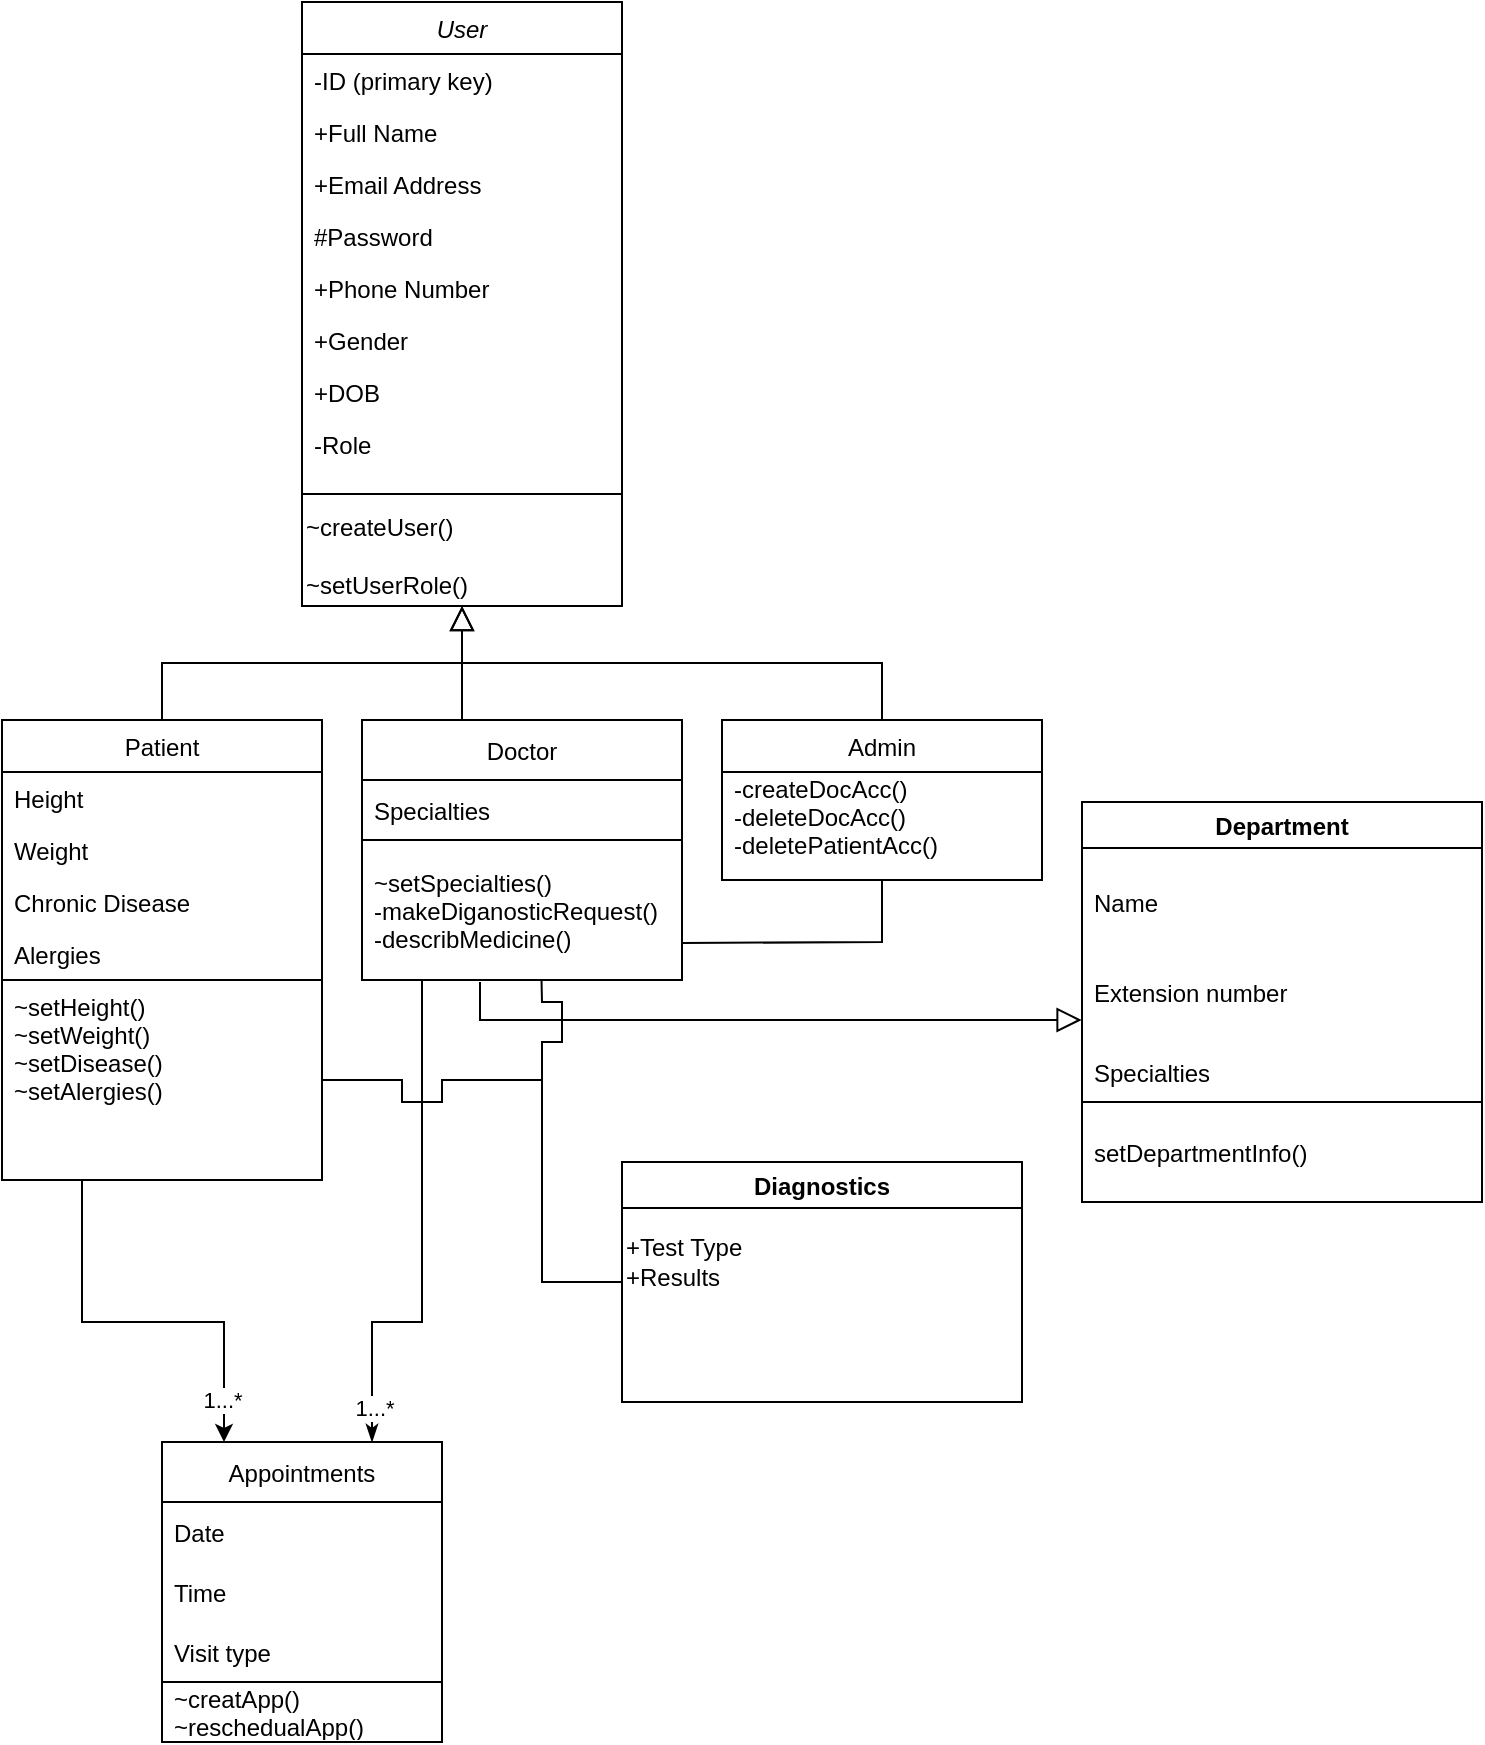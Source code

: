 <mxfile version="16.4.3" type="github">
  <diagram id="C5RBs43oDa-KdzZeNtuy" name="Page-1">
    <mxGraphModel dx="1778" dy="940" grid="1" gridSize="10" guides="1" tooltips="1" connect="1" arrows="1" fold="1" page="1" pageScale="1" pageWidth="827" pageHeight="1169" math="0" shadow="0">
      <root>
        <mxCell id="WIyWlLk6GJQsqaUBKTNV-0" />
        <mxCell id="WIyWlLk6GJQsqaUBKTNV-1" parent="WIyWlLk6GJQsqaUBKTNV-0" />
        <mxCell id="cX1mAR_dxZRou68OIrHQ-9" style="edgeStyle=orthogonalEdgeStyle;rounded=0;orthogonalLoop=1;jettySize=auto;html=1;endArrow=none;endFill=0;" edge="1" parent="WIyWlLk6GJQsqaUBKTNV-1" source="cX1mAR_dxZRou68OIrHQ-5">
          <mxGeometry relative="1" as="geometry">
            <mxPoint x="240" y="330" as="targetPoint" />
            <Array as="points">
              <mxPoint x="240" y="350" />
              <mxPoint x="240" y="350" />
            </Array>
          </mxGeometry>
        </mxCell>
        <mxCell id="zkfFHV4jXpPFQw0GAbJ--16" value="" style="endArrow=block;endSize=10;endFill=0;shadow=0;strokeWidth=1;rounded=0;edgeStyle=elbowEdgeStyle;elbow=vertical;" parent="WIyWlLk6GJQsqaUBKTNV-1" source="zkfFHV4jXpPFQw0GAbJ--13" target="zkfFHV4jXpPFQw0GAbJ--0" edge="1">
          <mxGeometry width="160" relative="1" as="geometry">
            <mxPoint x="210" y="373" as="sourcePoint" />
            <mxPoint x="310" y="271" as="targetPoint" />
          </mxGeometry>
        </mxCell>
        <mxCell id="zkfFHV4jXpPFQw0GAbJ--0" value="User" style="swimlane;fontStyle=2;align=center;verticalAlign=top;childLayout=stackLayout;horizontal=1;startSize=26;horizontalStack=0;resizeParent=1;resizeLast=0;collapsible=1;marginBottom=0;rounded=0;shadow=0;strokeWidth=1;" parent="WIyWlLk6GJQsqaUBKTNV-1" vertex="1">
          <mxGeometry x="160" y="10" width="160" height="302" as="geometry">
            <mxRectangle x="230" y="140" width="160" height="26" as="alternateBounds" />
          </mxGeometry>
        </mxCell>
        <mxCell id="zkfFHV4jXpPFQw0GAbJ--1" value="-ID (primary key)" style="text;align=left;verticalAlign=top;spacingLeft=4;spacingRight=4;overflow=hidden;rotatable=0;points=[[0,0.5],[1,0.5]];portConstraint=eastwest;" parent="zkfFHV4jXpPFQw0GAbJ--0" vertex="1">
          <mxGeometry y="26" width="160" height="26" as="geometry" />
        </mxCell>
        <mxCell id="zkfFHV4jXpPFQw0GAbJ--2" value="+Full Name" style="text;align=left;verticalAlign=top;spacingLeft=4;spacingRight=4;overflow=hidden;rotatable=0;points=[[0,0.5],[1,0.5]];portConstraint=eastwest;rounded=0;shadow=0;html=0;" parent="zkfFHV4jXpPFQw0GAbJ--0" vertex="1">
          <mxGeometry y="52" width="160" height="26" as="geometry" />
        </mxCell>
        <mxCell id="zkfFHV4jXpPFQw0GAbJ--3" value="+Email Address" style="text;align=left;verticalAlign=top;spacingLeft=4;spacingRight=4;overflow=hidden;rotatable=0;points=[[0,0.5],[1,0.5]];portConstraint=eastwest;rounded=0;shadow=0;html=0;" parent="zkfFHV4jXpPFQw0GAbJ--0" vertex="1">
          <mxGeometry y="78" width="160" height="26" as="geometry" />
        </mxCell>
        <mxCell id="cX1mAR_dxZRou68OIrHQ-1" value="#Password" style="text;align=left;verticalAlign=top;spacingLeft=4;spacingRight=4;overflow=hidden;rotatable=0;points=[[0,0.5],[1,0.5]];portConstraint=eastwest;rounded=0;shadow=0;html=0;" vertex="1" parent="zkfFHV4jXpPFQw0GAbJ--0">
          <mxGeometry y="104" width="160" height="26" as="geometry" />
        </mxCell>
        <mxCell id="cX1mAR_dxZRou68OIrHQ-2" value="+Phone Number" style="text;align=left;verticalAlign=top;spacingLeft=4;spacingRight=4;overflow=hidden;rotatable=0;points=[[0,0.5],[1,0.5]];portConstraint=eastwest;rounded=0;shadow=0;html=0;" vertex="1" parent="zkfFHV4jXpPFQw0GAbJ--0">
          <mxGeometry y="130" width="160" height="26" as="geometry" />
        </mxCell>
        <mxCell id="cX1mAR_dxZRou68OIrHQ-3" value="+Gender" style="text;align=left;verticalAlign=top;spacingLeft=4;spacingRight=4;overflow=hidden;rotatable=0;points=[[0,0.5],[1,0.5]];portConstraint=eastwest;rounded=0;shadow=0;html=0;" vertex="1" parent="zkfFHV4jXpPFQw0GAbJ--0">
          <mxGeometry y="156" width="160" height="26" as="geometry" />
        </mxCell>
        <mxCell id="cX1mAR_dxZRou68OIrHQ-10" value="+DOB" style="text;align=left;verticalAlign=top;spacingLeft=4;spacingRight=4;overflow=hidden;rotatable=0;points=[[0,0.5],[1,0.5]];portConstraint=eastwest;rounded=0;shadow=0;html=0;" vertex="1" parent="zkfFHV4jXpPFQw0GAbJ--0">
          <mxGeometry y="182" width="160" height="26" as="geometry" />
        </mxCell>
        <mxCell id="zkfFHV4jXpPFQw0GAbJ--5" value="-Role" style="text;align=left;verticalAlign=top;spacingLeft=4;spacingRight=4;overflow=hidden;rotatable=0;points=[[0,0.5],[1,0.5]];portConstraint=eastwest;" parent="zkfFHV4jXpPFQw0GAbJ--0" vertex="1">
          <mxGeometry y="208" width="160" height="32" as="geometry" />
        </mxCell>
        <mxCell id="zkfFHV4jXpPFQw0GAbJ--4" value="" style="line;html=1;strokeWidth=1;align=left;verticalAlign=middle;spacingTop=-1;spacingLeft=3;spacingRight=3;rotatable=0;labelPosition=right;points=[];portConstraint=eastwest;" parent="zkfFHV4jXpPFQw0GAbJ--0" vertex="1">
          <mxGeometry y="240" width="160" height="12" as="geometry" />
        </mxCell>
        <mxCell id="cX1mAR_dxZRou68OIrHQ-30" value="&lt;div&gt;~createUser()&lt;/div&gt;&lt;div&gt;&lt;br&gt;&lt;/div&gt;&lt;div&gt;~setUserRole()&lt;br&gt;&lt;/div&gt;" style="text;html=1;align=left;verticalAlign=middle;resizable=0;points=[];autosize=1;strokeColor=none;fillColor=none;" vertex="1" parent="zkfFHV4jXpPFQw0GAbJ--0">
          <mxGeometry y="252" width="160" height="50" as="geometry" />
        </mxCell>
        <mxCell id="cX1mAR_dxZRou68OIrHQ-25" style="edgeStyle=orthogonalEdgeStyle;rounded=0;orthogonalLoop=1;jettySize=auto;html=1;entryX=0.222;entryY=0.004;entryDx=0;entryDy=0;endArrow=classic;endFill=1;startSize=6;entryPerimeter=0;" edge="1" parent="WIyWlLk6GJQsqaUBKTNV-1" source="zkfFHV4jXpPFQw0GAbJ--6" target="cX1mAR_dxZRou68OIrHQ-21">
          <mxGeometry relative="1" as="geometry">
            <Array as="points">
              <mxPoint x="50" y="670" />
              <mxPoint x="121" y="670" />
              <mxPoint x="121" y="730" />
              <mxPoint x="121" y="730" />
            </Array>
          </mxGeometry>
        </mxCell>
        <mxCell id="cX1mAR_dxZRou68OIrHQ-39" value="1...*" style="edgeLabel;html=1;align=center;verticalAlign=middle;resizable=0;points=[];" vertex="1" connectable="0" parent="cX1mAR_dxZRou68OIrHQ-25">
          <mxGeometry x="0.784" y="-1" relative="1" as="geometry">
            <mxPoint as="offset" />
          </mxGeometry>
        </mxCell>
        <mxCell id="zkfFHV4jXpPFQw0GAbJ--6" value="Patient" style="swimlane;fontStyle=0;align=center;verticalAlign=top;childLayout=stackLayout;horizontal=1;startSize=26;horizontalStack=0;resizeParent=1;resizeLast=0;collapsible=1;marginBottom=0;rounded=0;shadow=0;strokeWidth=1;" parent="WIyWlLk6GJQsqaUBKTNV-1" vertex="1">
          <mxGeometry x="10" y="369" width="160" height="230" as="geometry">
            <mxRectangle x="130" y="380" width="160" height="26" as="alternateBounds" />
          </mxGeometry>
        </mxCell>
        <mxCell id="zkfFHV4jXpPFQw0GAbJ--7" value="Height" style="text;align=left;verticalAlign=top;spacingLeft=4;spacingRight=4;overflow=hidden;rotatable=0;points=[[0,0.5],[1,0.5]];portConstraint=eastwest;" parent="zkfFHV4jXpPFQw0GAbJ--6" vertex="1">
          <mxGeometry y="26" width="160" height="26" as="geometry" />
        </mxCell>
        <mxCell id="cX1mAR_dxZRou68OIrHQ-11" value="Weight" style="text;align=left;verticalAlign=top;spacingLeft=4;spacingRight=4;overflow=hidden;rotatable=0;points=[[0,0.5],[1,0.5]];portConstraint=eastwest;" vertex="1" parent="zkfFHV4jXpPFQw0GAbJ--6">
          <mxGeometry y="52" width="160" height="26" as="geometry" />
        </mxCell>
        <mxCell id="zkfFHV4jXpPFQw0GAbJ--8" value="Chronic Disease" style="text;align=left;verticalAlign=top;spacingLeft=4;spacingRight=4;overflow=hidden;rotatable=0;points=[[0,0.5],[1,0.5]];portConstraint=eastwest;rounded=0;shadow=0;html=0;" parent="zkfFHV4jXpPFQw0GAbJ--6" vertex="1">
          <mxGeometry y="78" width="160" height="26" as="geometry" />
        </mxCell>
        <mxCell id="cX1mAR_dxZRou68OIrHQ-12" value="Alergies" style="text;align=left;verticalAlign=top;spacingLeft=4;spacingRight=4;overflow=hidden;rotatable=0;points=[[0,0.5],[1,0.5]];portConstraint=eastwest;rounded=0;shadow=0;html=0;" vertex="1" parent="zkfFHV4jXpPFQw0GAbJ--6">
          <mxGeometry y="104" width="160" height="26" as="geometry" />
        </mxCell>
        <mxCell id="cX1mAR_dxZRou68OIrHQ-31" value="~setHeight()&#xa;~setWeight()&#xa;~setDisease()&#xa;~setAlergies()&#xa;" style="text;align=left;verticalAlign=top;spacingLeft=4;spacingRight=4;overflow=hidden;rotatable=0;points=[[0,0.5],[1,0.5]];portConstraint=eastwest;rounded=0;shadow=0;html=0;strokeColor=default;" vertex="1" parent="zkfFHV4jXpPFQw0GAbJ--6">
          <mxGeometry y="130" width="160" height="100" as="geometry" />
        </mxCell>
        <mxCell id="zkfFHV4jXpPFQw0GAbJ--13" value="Admin" style="swimlane;fontStyle=0;align=center;verticalAlign=top;childLayout=stackLayout;horizontal=1;startSize=26;horizontalStack=0;resizeParent=1;resizeLast=0;collapsible=1;marginBottom=0;rounded=0;shadow=0;strokeWidth=1;" parent="WIyWlLk6GJQsqaUBKTNV-1" vertex="1">
          <mxGeometry x="370" y="369" width="160" height="80" as="geometry">
            <mxRectangle x="340" y="380" width="170" height="26" as="alternateBounds" />
          </mxGeometry>
        </mxCell>
        <mxCell id="cX1mAR_dxZRou68OIrHQ-42" value="-createDocAcc()&#xa;-deleteDocAcc()&#xa;-deletePatientAcc()&#xa;" style="text;strokeColor=none;fillColor=none;align=left;verticalAlign=middle;spacingLeft=4;spacingRight=4;overflow=hidden;points=[[0,0.5],[1,0.5]];portConstraint=eastwest;rotatable=0;" vertex="1" parent="zkfFHV4jXpPFQw0GAbJ--13">
          <mxGeometry y="26" width="160" height="54" as="geometry" />
        </mxCell>
        <mxCell id="cX1mAR_dxZRou68OIrHQ-26" style="edgeStyle=orthogonalEdgeStyle;rounded=0;orthogonalLoop=1;jettySize=auto;html=1;entryX=0.75;entryY=0;entryDx=0;entryDy=0;endArrow=classicThin;endFill=1;startSize=6;" edge="1" parent="WIyWlLk6GJQsqaUBKTNV-1" source="cX1mAR_dxZRou68OIrHQ-5" target="cX1mAR_dxZRou68OIrHQ-21">
          <mxGeometry relative="1" as="geometry">
            <Array as="points">
              <mxPoint x="220" y="670" />
              <mxPoint x="195" y="670" />
            </Array>
          </mxGeometry>
        </mxCell>
        <mxCell id="cX1mAR_dxZRou68OIrHQ-38" value="1...*" style="edgeLabel;html=1;align=center;verticalAlign=middle;resizable=0;points=[];" vertex="1" connectable="0" parent="cX1mAR_dxZRou68OIrHQ-26">
          <mxGeometry x="0.868" y="1" relative="1" as="geometry">
            <mxPoint as="offset" />
          </mxGeometry>
        </mxCell>
        <mxCell id="cX1mAR_dxZRou68OIrHQ-5" value="Doctor" style="swimlane;fontStyle=0;childLayout=stackLayout;horizontal=1;startSize=30;horizontalStack=0;resizeParent=1;resizeParentMax=0;resizeLast=0;collapsible=1;marginBottom=0;" vertex="1" parent="WIyWlLk6GJQsqaUBKTNV-1">
          <mxGeometry x="190" y="369" width="160" height="130" as="geometry" />
        </mxCell>
        <mxCell id="cX1mAR_dxZRou68OIrHQ-6" value="Specialties    " style="text;strokeColor=none;fillColor=none;align=left;verticalAlign=middle;spacingLeft=4;spacingRight=4;overflow=hidden;points=[[0,0.5],[1,0.5]];portConstraint=eastwest;rotatable=0;" vertex="1" parent="cX1mAR_dxZRou68OIrHQ-5">
          <mxGeometry y="30" width="160" height="30" as="geometry" />
        </mxCell>
        <mxCell id="cX1mAR_dxZRou68OIrHQ-8" value="~setSpecialties()&#xa;-makeDiganosticRequest()&#xa;-describMedicine()" style="text;strokeColor=default;fillColor=none;align=left;verticalAlign=middle;spacingLeft=4;spacingRight=4;overflow=hidden;points=[[0,0.5],[1,0.5]];portConstraint=eastwest;rotatable=0;" vertex="1" parent="cX1mAR_dxZRou68OIrHQ-5">
          <mxGeometry y="60" width="160" height="70" as="geometry" />
        </mxCell>
        <mxCell id="zkfFHV4jXpPFQw0GAbJ--12" value="" style="endArrow=block;endSize=10;endFill=0;shadow=0;strokeWidth=1;rounded=0;edgeStyle=elbowEdgeStyle;elbow=vertical;" parent="WIyWlLk6GJQsqaUBKTNV-1" source="zkfFHV4jXpPFQw0GAbJ--6" target="zkfFHV4jXpPFQw0GAbJ--0" edge="1">
          <mxGeometry width="160" relative="1" as="geometry">
            <mxPoint x="200" y="203" as="sourcePoint" />
            <mxPoint x="200" y="203" as="targetPoint" />
          </mxGeometry>
        </mxCell>
        <mxCell id="cX1mAR_dxZRou68OIrHQ-14" value="Department" style="swimlane;strokeColor=default;" vertex="1" parent="WIyWlLk6GJQsqaUBKTNV-1">
          <mxGeometry x="550" y="410" width="200" height="200" as="geometry" />
        </mxCell>
        <mxCell id="cX1mAR_dxZRou68OIrHQ-16" value="Name" style="text;strokeColor=none;fillColor=none;align=left;verticalAlign=middle;spacingLeft=4;spacingRight=4;overflow=hidden;points=[[0,0.5],[1,0.5]];portConstraint=eastwest;rotatable=0;" vertex="1" parent="cX1mAR_dxZRou68OIrHQ-14">
          <mxGeometry y="25" width="200" height="50" as="geometry" />
        </mxCell>
        <mxCell id="cX1mAR_dxZRou68OIrHQ-17" value="Extension number" style="text;strokeColor=none;fillColor=none;align=left;verticalAlign=middle;spacingLeft=4;spacingRight=4;overflow=hidden;points=[[0,0.5],[1,0.5]];portConstraint=eastwest;rotatable=0;" vertex="1" parent="cX1mAR_dxZRou68OIrHQ-14">
          <mxGeometry y="70" width="200" height="50" as="geometry" />
        </mxCell>
        <mxCell id="cX1mAR_dxZRou68OIrHQ-18" value="Specialties" style="text;strokeColor=none;fillColor=none;align=left;verticalAlign=middle;spacingLeft=4;spacingRight=4;overflow=hidden;points=[[0,0.5],[1,0.5]];portConstraint=eastwest;rotatable=0;" vertex="1" parent="cX1mAR_dxZRou68OIrHQ-14">
          <mxGeometry y="110" width="200" height="50" as="geometry" />
        </mxCell>
        <mxCell id="cX1mAR_dxZRou68OIrHQ-32" value="setDepartmentInfo()" style="text;strokeColor=default;fillColor=none;align=left;verticalAlign=middle;spacingLeft=4;spacingRight=4;overflow=hidden;points=[[0,0.5],[1,0.5]];portConstraint=eastwest;rotatable=0;" vertex="1" parent="cX1mAR_dxZRou68OIrHQ-14">
          <mxGeometry y="150" width="200" height="50" as="geometry" />
        </mxCell>
        <mxCell id="cX1mAR_dxZRou68OIrHQ-20" value="" style="endArrow=block;endSize=10;endFill=0;shadow=0;strokeWidth=1;rounded=0;edgeStyle=elbowEdgeStyle;elbow=vertical;entryX=-0.001;entryY=-0.016;entryDx=0;entryDy=0;entryPerimeter=0;" edge="1" parent="WIyWlLk6GJQsqaUBKTNV-1" target="cX1mAR_dxZRou68OIrHQ-18">
          <mxGeometry width="160" relative="1" as="geometry">
            <mxPoint x="249" y="500" as="sourcePoint" />
            <mxPoint x="420" y="564.0" as="targetPoint" />
            <Array as="points">
              <mxPoint x="270" y="519" />
              <mxPoint x="530" y="519" />
              <mxPoint x="540" y="510" />
              <mxPoint x="420" y="518" />
            </Array>
          </mxGeometry>
        </mxCell>
        <mxCell id="cX1mAR_dxZRou68OIrHQ-21" value="Appointments" style="swimlane;fontStyle=0;childLayout=stackLayout;horizontal=1;startSize=30;horizontalStack=0;resizeParent=1;resizeParentMax=0;resizeLast=0;collapsible=1;marginBottom=0;strokeColor=default;" vertex="1" parent="WIyWlLk6GJQsqaUBKTNV-1">
          <mxGeometry x="90" y="730" width="140" height="150" as="geometry" />
        </mxCell>
        <mxCell id="cX1mAR_dxZRou68OIrHQ-22" value="Date" style="text;strokeColor=none;fillColor=none;align=left;verticalAlign=middle;spacingLeft=4;spacingRight=4;overflow=hidden;points=[[0,0.5],[1,0.5]];portConstraint=eastwest;rotatable=0;" vertex="1" parent="cX1mAR_dxZRou68OIrHQ-21">
          <mxGeometry y="30" width="140" height="30" as="geometry" />
        </mxCell>
        <mxCell id="cX1mAR_dxZRou68OIrHQ-23" value="Time" style="text;strokeColor=none;fillColor=none;align=left;verticalAlign=middle;spacingLeft=4;spacingRight=4;overflow=hidden;points=[[0,0.5],[1,0.5]];portConstraint=eastwest;rotatable=0;" vertex="1" parent="cX1mAR_dxZRou68OIrHQ-21">
          <mxGeometry y="60" width="140" height="30" as="geometry" />
        </mxCell>
        <mxCell id="cX1mAR_dxZRou68OIrHQ-24" value="Visit type" style="text;strokeColor=none;fillColor=none;align=left;verticalAlign=middle;spacingLeft=4;spacingRight=4;overflow=hidden;points=[[0,0.5],[1,0.5]];portConstraint=eastwest;rotatable=0;" vertex="1" parent="cX1mAR_dxZRou68OIrHQ-21">
          <mxGeometry y="90" width="140" height="30" as="geometry" />
        </mxCell>
        <mxCell id="cX1mAR_dxZRou68OIrHQ-33" value="~creatApp()&#xa;~reschedualApp()&#xa;" style="text;strokeColor=default;fillColor=none;align=left;verticalAlign=middle;spacingLeft=4;spacingRight=4;overflow=hidden;points=[[0,0.5],[1,0.5]];portConstraint=eastwest;rotatable=0;" vertex="1" parent="cX1mAR_dxZRou68OIrHQ-21">
          <mxGeometry y="120" width="140" height="30" as="geometry" />
        </mxCell>
        <mxCell id="cX1mAR_dxZRou68OIrHQ-40" value="" style="endArrow=none;html=1;rounded=0;startSize=6;exitX=1.001;exitY=0.736;exitDx=0;exitDy=0;endFill=0;exitPerimeter=0;entryX=0.5;entryY=0.999;entryDx=0;entryDy=0;entryPerimeter=0;" edge="1" parent="WIyWlLk6GJQsqaUBKTNV-1" source="cX1mAR_dxZRou68OIrHQ-8" target="cX1mAR_dxZRou68OIrHQ-42">
          <mxGeometry width="50" height="50" relative="1" as="geometry">
            <mxPoint x="410" y="470" as="sourcePoint" />
            <mxPoint x="430" y="450" as="targetPoint" />
            <Array as="points">
              <mxPoint x="450" y="480" />
            </Array>
          </mxGeometry>
        </mxCell>
        <mxCell id="cX1mAR_dxZRou68OIrHQ-44" value="Diagnostics" style="swimlane;strokeColor=default;" vertex="1" parent="WIyWlLk6GJQsqaUBKTNV-1">
          <mxGeometry x="320" y="590" width="200" height="120" as="geometry" />
        </mxCell>
        <mxCell id="cX1mAR_dxZRou68OIrHQ-45" value="&lt;div align=&quot;left&quot;&gt;+Test Type&lt;br&gt;&lt;/div&gt;&lt;div align=&quot;left&quot;&gt;+Results&lt;/div&gt;" style="text;html=1;align=left;verticalAlign=middle;resizable=0;points=[];autosize=1;strokeColor=none;fillColor=none;" vertex="1" parent="cX1mAR_dxZRou68OIrHQ-44">
          <mxGeometry y="35" width="70" height="30" as="geometry" />
        </mxCell>
        <mxCell id="cX1mAR_dxZRou68OIrHQ-46" value="" style="endArrow=none;html=1;rounded=0;startSize=6;entryX=0.561;entryY=1.006;entryDx=0;entryDy=0;entryPerimeter=0;exitX=0;exitY=0.5;exitDx=0;exitDy=0;" edge="1" parent="WIyWlLk6GJQsqaUBKTNV-1" source="cX1mAR_dxZRou68OIrHQ-44" target="cX1mAR_dxZRou68OIrHQ-8">
          <mxGeometry width="50" height="50" relative="1" as="geometry">
            <mxPoint x="250" y="630" as="sourcePoint" />
            <mxPoint x="300" y="580" as="targetPoint" />
            <Array as="points">
              <mxPoint x="280" y="650" />
              <mxPoint x="280" y="530" />
              <mxPoint x="290" y="530" />
              <mxPoint x="290" y="510" />
              <mxPoint x="280" y="510" />
            </Array>
          </mxGeometry>
        </mxCell>
        <mxCell id="cX1mAR_dxZRou68OIrHQ-47" value="" style="endArrow=none;html=1;rounded=0;startSize=6;exitX=1;exitY=0.5;exitDx=0;exitDy=0;entryX=0;entryY=0.5;entryDx=0;entryDy=0;" edge="1" parent="WIyWlLk6GJQsqaUBKTNV-1" source="cX1mAR_dxZRou68OIrHQ-31" target="cX1mAR_dxZRou68OIrHQ-44">
          <mxGeometry width="50" height="50" relative="1" as="geometry">
            <mxPoint x="310" y="580" as="sourcePoint" />
            <mxPoint x="360" y="530" as="targetPoint" />
            <Array as="points">
              <mxPoint x="210" y="549" />
              <mxPoint x="210" y="560" />
              <mxPoint x="230" y="560" />
              <mxPoint x="230" y="549" />
              <mxPoint x="280" y="549" />
              <mxPoint x="280" y="650" />
            </Array>
          </mxGeometry>
        </mxCell>
      </root>
    </mxGraphModel>
  </diagram>
</mxfile>
